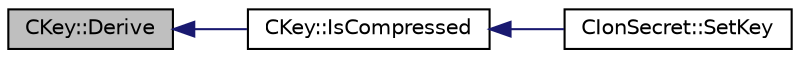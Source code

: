 digraph "CKey::Derive"
{
  edge [fontname="Helvetica",fontsize="10",labelfontname="Helvetica",labelfontsize="10"];
  node [fontname="Helvetica",fontsize="10",shape=record];
  rankdir="LR";
  Node107 [label="CKey::Derive",height=0.2,width=0.4,color="black", fillcolor="grey75", style="filled", fontcolor="black"];
  Node107 -> Node108 [dir="back",color="midnightblue",fontsize="10",style="solid",fontname="Helvetica"];
  Node108 [label="CKey::IsCompressed",height=0.2,width=0.4,color="black", fillcolor="white", style="filled",URL="$class_c_key.html#a96b017433a65335775cf3807d73f85ce"];
  Node108 -> Node109 [dir="back",color="midnightblue",fontsize="10",style="solid",fontname="Helvetica"];
  Node109 [label="CIonSecret::SetKey",height=0.2,width=0.4,color="black", fillcolor="white", style="filled",URL="$class_c_ion_secret.html#af28cc32f79cc793418e810e8ae12e25e"];
}
